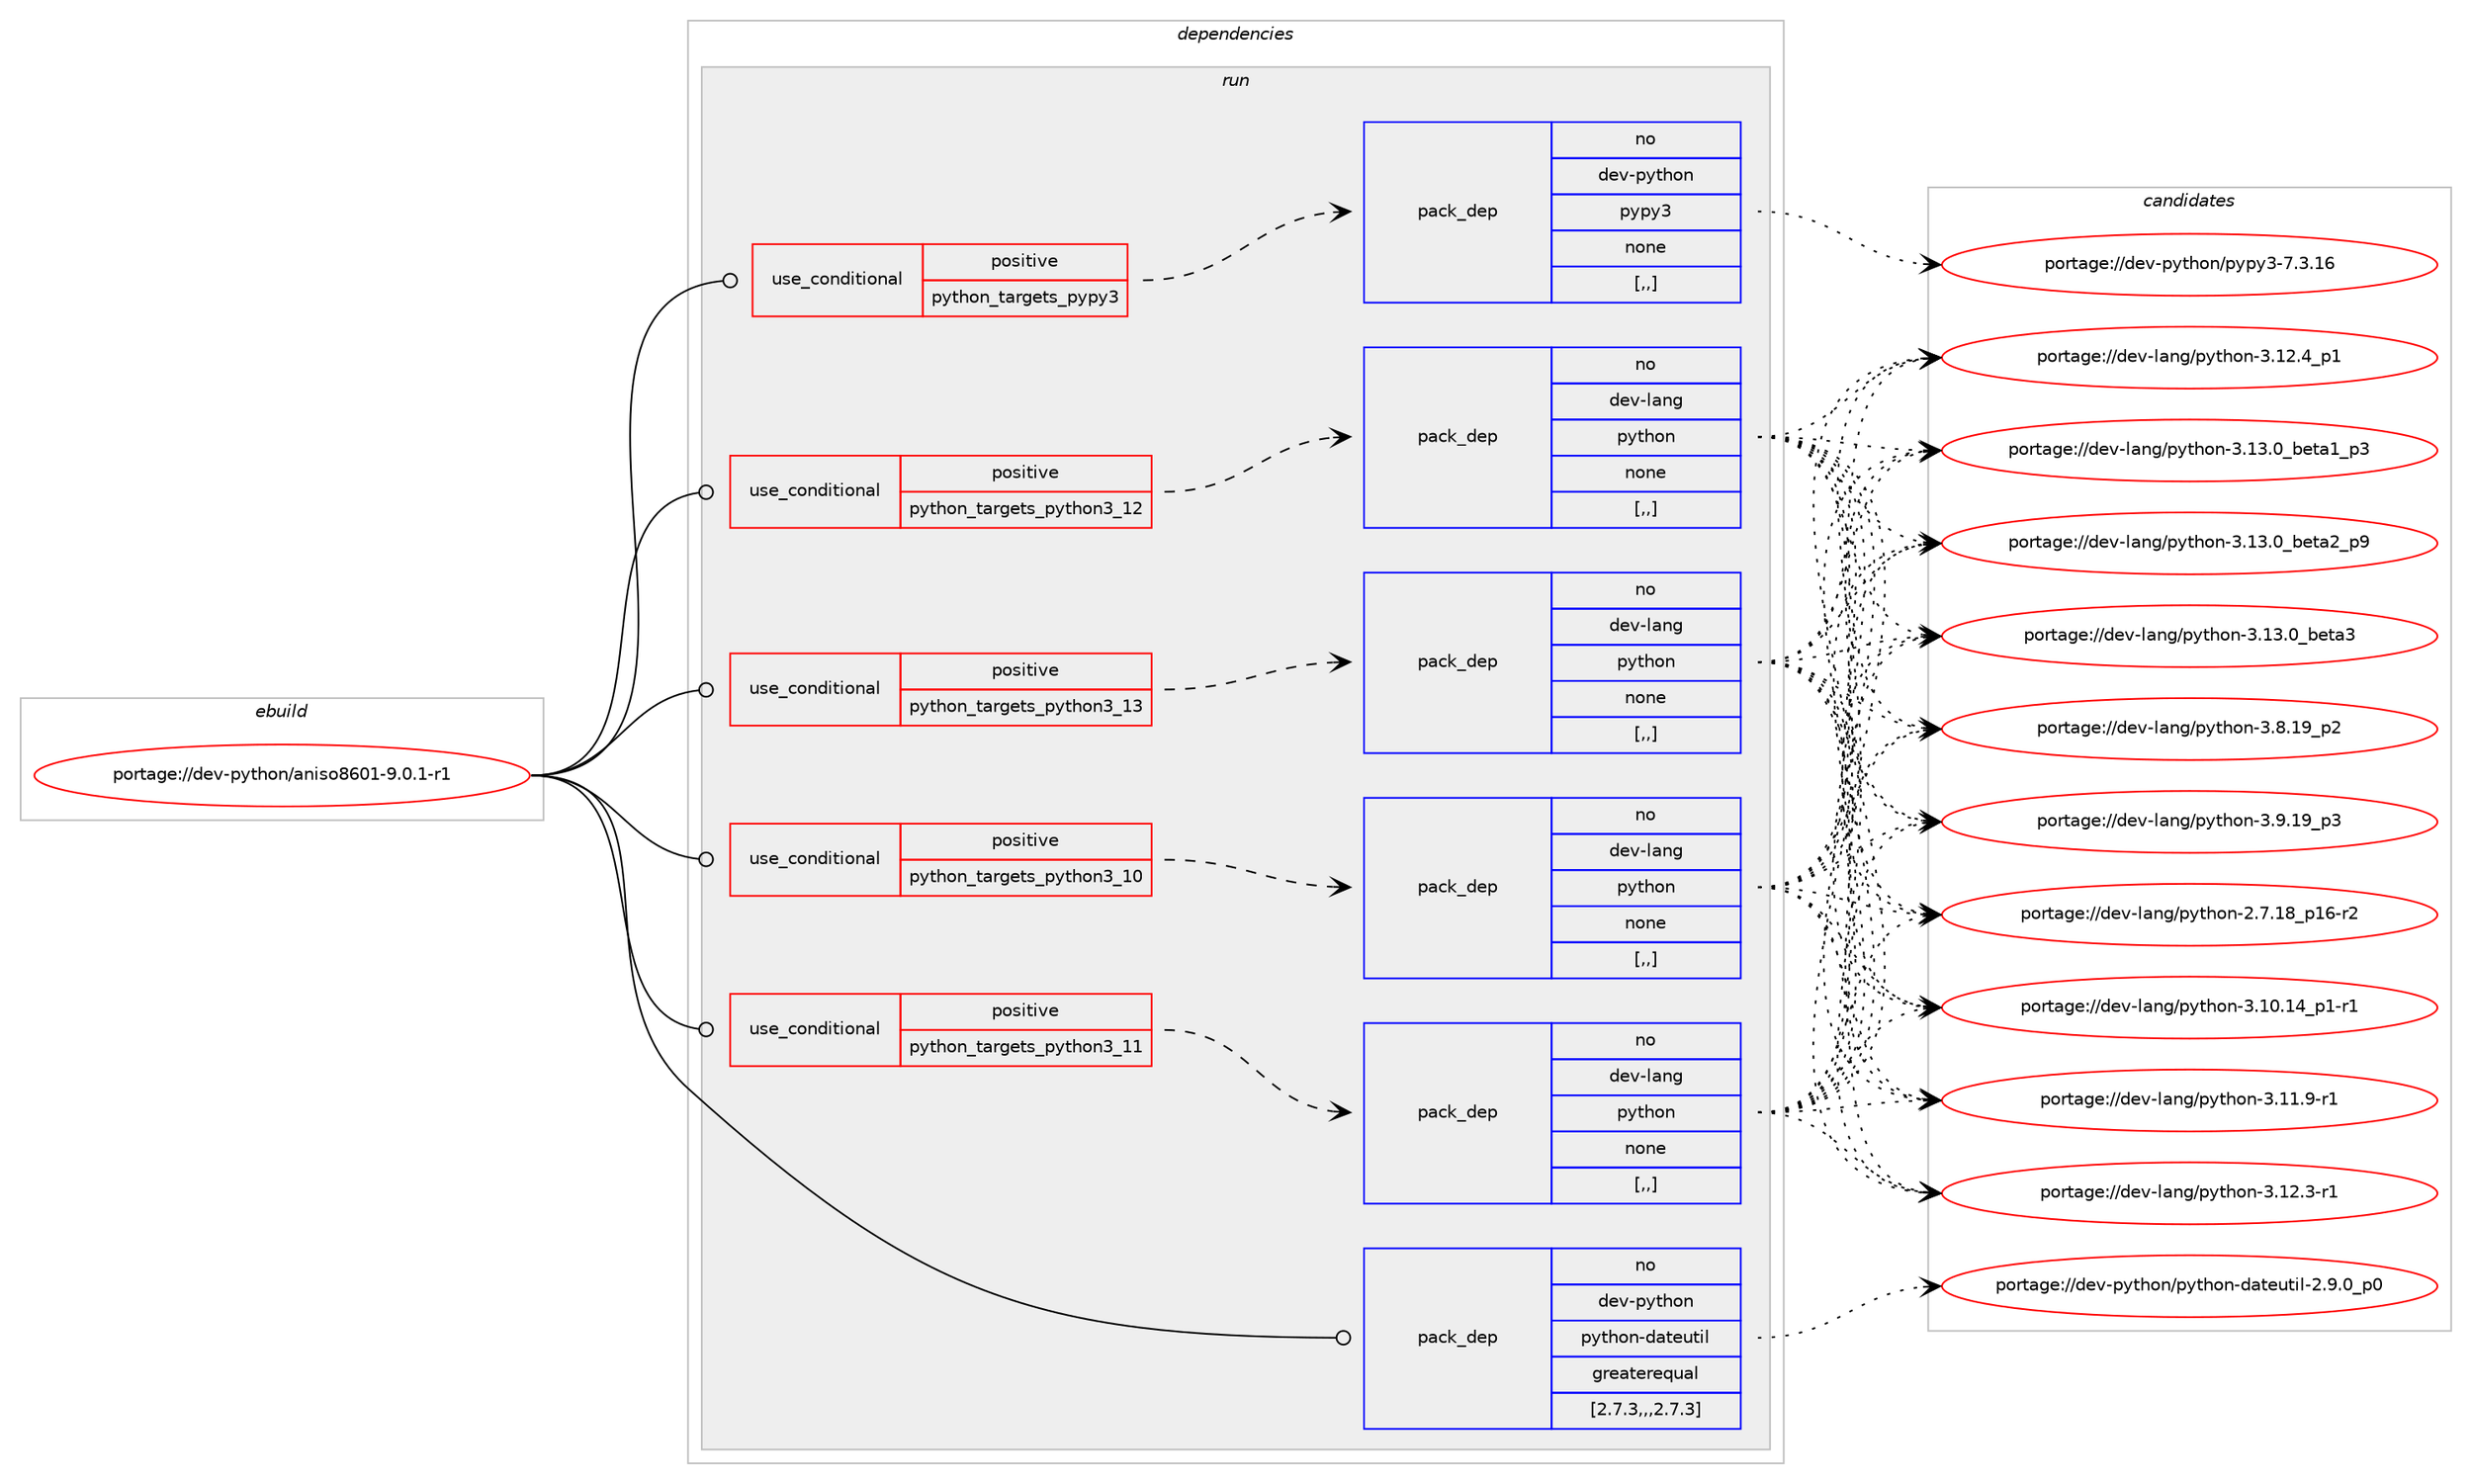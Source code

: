 digraph prolog {

# *************
# Graph options
# *************

newrank=true;
concentrate=true;
compound=true;
graph [rankdir=LR,fontname=Helvetica,fontsize=10,ranksep=1.5];#, ranksep=2.5, nodesep=0.2];
edge  [arrowhead=vee];
node  [fontname=Helvetica,fontsize=10];

# **********
# The ebuild
# **********

subgraph cluster_leftcol {
color=gray;
rank=same;
label=<<i>ebuild</i>>;
id [label="portage://dev-python/aniso8601-9.0.1-r1", color=red, width=4, href="../dev-python/aniso8601-9.0.1-r1.svg"];
}

# ****************
# The dependencies
# ****************

subgraph cluster_midcol {
color=gray;
label=<<i>dependencies</i>>;
subgraph cluster_compile {
fillcolor="#eeeeee";
style=filled;
label=<<i>compile</i>>;
}
subgraph cluster_compileandrun {
fillcolor="#eeeeee";
style=filled;
label=<<i>compile and run</i>>;
}
subgraph cluster_run {
fillcolor="#eeeeee";
style=filled;
label=<<i>run</i>>;
subgraph cond29989 {
dependency138511 [label=<<TABLE BORDER="0" CELLBORDER="1" CELLSPACING="0" CELLPADDING="4"><TR><TD ROWSPAN="3" CELLPADDING="10">use_conditional</TD></TR><TR><TD>positive</TD></TR><TR><TD>python_targets_pypy3</TD></TR></TABLE>>, shape=none, color=red];
subgraph pack107313 {
dependency138512 [label=<<TABLE BORDER="0" CELLBORDER="1" CELLSPACING="0" CELLPADDING="4" WIDTH="220"><TR><TD ROWSPAN="6" CELLPADDING="30">pack_dep</TD></TR><TR><TD WIDTH="110">no</TD></TR><TR><TD>dev-python</TD></TR><TR><TD>pypy3</TD></TR><TR><TD>none</TD></TR><TR><TD>[,,]</TD></TR></TABLE>>, shape=none, color=blue];
}
dependency138511:e -> dependency138512:w [weight=20,style="dashed",arrowhead="vee"];
}
id:e -> dependency138511:w [weight=20,style="solid",arrowhead="odot"];
subgraph cond29990 {
dependency138513 [label=<<TABLE BORDER="0" CELLBORDER="1" CELLSPACING="0" CELLPADDING="4"><TR><TD ROWSPAN="3" CELLPADDING="10">use_conditional</TD></TR><TR><TD>positive</TD></TR><TR><TD>python_targets_python3_10</TD></TR></TABLE>>, shape=none, color=red];
subgraph pack107314 {
dependency138514 [label=<<TABLE BORDER="0" CELLBORDER="1" CELLSPACING="0" CELLPADDING="4" WIDTH="220"><TR><TD ROWSPAN="6" CELLPADDING="30">pack_dep</TD></TR><TR><TD WIDTH="110">no</TD></TR><TR><TD>dev-lang</TD></TR><TR><TD>python</TD></TR><TR><TD>none</TD></TR><TR><TD>[,,]</TD></TR></TABLE>>, shape=none, color=blue];
}
dependency138513:e -> dependency138514:w [weight=20,style="dashed",arrowhead="vee"];
}
id:e -> dependency138513:w [weight=20,style="solid",arrowhead="odot"];
subgraph cond29991 {
dependency138515 [label=<<TABLE BORDER="0" CELLBORDER="1" CELLSPACING="0" CELLPADDING="4"><TR><TD ROWSPAN="3" CELLPADDING="10">use_conditional</TD></TR><TR><TD>positive</TD></TR><TR><TD>python_targets_python3_11</TD></TR></TABLE>>, shape=none, color=red];
subgraph pack107315 {
dependency138516 [label=<<TABLE BORDER="0" CELLBORDER="1" CELLSPACING="0" CELLPADDING="4" WIDTH="220"><TR><TD ROWSPAN="6" CELLPADDING="30">pack_dep</TD></TR><TR><TD WIDTH="110">no</TD></TR><TR><TD>dev-lang</TD></TR><TR><TD>python</TD></TR><TR><TD>none</TD></TR><TR><TD>[,,]</TD></TR></TABLE>>, shape=none, color=blue];
}
dependency138515:e -> dependency138516:w [weight=20,style="dashed",arrowhead="vee"];
}
id:e -> dependency138515:w [weight=20,style="solid",arrowhead="odot"];
subgraph cond29992 {
dependency138517 [label=<<TABLE BORDER="0" CELLBORDER="1" CELLSPACING="0" CELLPADDING="4"><TR><TD ROWSPAN="3" CELLPADDING="10">use_conditional</TD></TR><TR><TD>positive</TD></TR><TR><TD>python_targets_python3_12</TD></TR></TABLE>>, shape=none, color=red];
subgraph pack107316 {
dependency138518 [label=<<TABLE BORDER="0" CELLBORDER="1" CELLSPACING="0" CELLPADDING="4" WIDTH="220"><TR><TD ROWSPAN="6" CELLPADDING="30">pack_dep</TD></TR><TR><TD WIDTH="110">no</TD></TR><TR><TD>dev-lang</TD></TR><TR><TD>python</TD></TR><TR><TD>none</TD></TR><TR><TD>[,,]</TD></TR></TABLE>>, shape=none, color=blue];
}
dependency138517:e -> dependency138518:w [weight=20,style="dashed",arrowhead="vee"];
}
id:e -> dependency138517:w [weight=20,style="solid",arrowhead="odot"];
subgraph cond29993 {
dependency138519 [label=<<TABLE BORDER="0" CELLBORDER="1" CELLSPACING="0" CELLPADDING="4"><TR><TD ROWSPAN="3" CELLPADDING="10">use_conditional</TD></TR><TR><TD>positive</TD></TR><TR><TD>python_targets_python3_13</TD></TR></TABLE>>, shape=none, color=red];
subgraph pack107317 {
dependency138520 [label=<<TABLE BORDER="0" CELLBORDER="1" CELLSPACING="0" CELLPADDING="4" WIDTH="220"><TR><TD ROWSPAN="6" CELLPADDING="30">pack_dep</TD></TR><TR><TD WIDTH="110">no</TD></TR><TR><TD>dev-lang</TD></TR><TR><TD>python</TD></TR><TR><TD>none</TD></TR><TR><TD>[,,]</TD></TR></TABLE>>, shape=none, color=blue];
}
dependency138519:e -> dependency138520:w [weight=20,style="dashed",arrowhead="vee"];
}
id:e -> dependency138519:w [weight=20,style="solid",arrowhead="odot"];
subgraph pack107318 {
dependency138521 [label=<<TABLE BORDER="0" CELLBORDER="1" CELLSPACING="0" CELLPADDING="4" WIDTH="220"><TR><TD ROWSPAN="6" CELLPADDING="30">pack_dep</TD></TR><TR><TD WIDTH="110">no</TD></TR><TR><TD>dev-python</TD></TR><TR><TD>python-dateutil</TD></TR><TR><TD>greaterequal</TD></TR><TR><TD>[2.7.3,,,2.7.3]</TD></TR></TABLE>>, shape=none, color=blue];
}
id:e -> dependency138521:w [weight=20,style="solid",arrowhead="odot"];
}
}

# **************
# The candidates
# **************

subgraph cluster_choices {
rank=same;
color=gray;
label=<<i>candidates</i>>;

subgraph choice107313 {
color=black;
nodesep=1;
choice10010111845112121116104111110471121211121215145554651464954 [label="portage://dev-python/pypy3-7.3.16", color=red, width=4,href="../dev-python/pypy3-7.3.16.svg"];
dependency138512:e -> choice10010111845112121116104111110471121211121215145554651464954:w [style=dotted,weight="100"];
}
subgraph choice107314 {
color=black;
nodesep=1;
choice100101118451089711010347112121116104111110455046554649569511249544511450 [label="portage://dev-lang/python-2.7.18_p16-r2", color=red, width=4,href="../dev-lang/python-2.7.18_p16-r2.svg"];
choice100101118451089711010347112121116104111110455146494846495295112494511449 [label="portage://dev-lang/python-3.10.14_p1-r1", color=red, width=4,href="../dev-lang/python-3.10.14_p1-r1.svg"];
choice100101118451089711010347112121116104111110455146494946574511449 [label="portage://dev-lang/python-3.11.9-r1", color=red, width=4,href="../dev-lang/python-3.11.9-r1.svg"];
choice100101118451089711010347112121116104111110455146495046514511449 [label="portage://dev-lang/python-3.12.3-r1", color=red, width=4,href="../dev-lang/python-3.12.3-r1.svg"];
choice100101118451089711010347112121116104111110455146495046529511249 [label="portage://dev-lang/python-3.12.4_p1", color=red, width=4,href="../dev-lang/python-3.12.4_p1.svg"];
choice10010111845108971101034711212111610411111045514649514648959810111697499511251 [label="portage://dev-lang/python-3.13.0_beta1_p3", color=red, width=4,href="../dev-lang/python-3.13.0_beta1_p3.svg"];
choice10010111845108971101034711212111610411111045514649514648959810111697509511257 [label="portage://dev-lang/python-3.13.0_beta2_p9", color=red, width=4,href="../dev-lang/python-3.13.0_beta2_p9.svg"];
choice1001011184510897110103471121211161041111104551464951464895981011169751 [label="portage://dev-lang/python-3.13.0_beta3", color=red, width=4,href="../dev-lang/python-3.13.0_beta3.svg"];
choice100101118451089711010347112121116104111110455146564649579511250 [label="portage://dev-lang/python-3.8.19_p2", color=red, width=4,href="../dev-lang/python-3.8.19_p2.svg"];
choice100101118451089711010347112121116104111110455146574649579511251 [label="portage://dev-lang/python-3.9.19_p3", color=red, width=4,href="../dev-lang/python-3.9.19_p3.svg"];
dependency138514:e -> choice100101118451089711010347112121116104111110455046554649569511249544511450:w [style=dotted,weight="100"];
dependency138514:e -> choice100101118451089711010347112121116104111110455146494846495295112494511449:w [style=dotted,weight="100"];
dependency138514:e -> choice100101118451089711010347112121116104111110455146494946574511449:w [style=dotted,weight="100"];
dependency138514:e -> choice100101118451089711010347112121116104111110455146495046514511449:w [style=dotted,weight="100"];
dependency138514:e -> choice100101118451089711010347112121116104111110455146495046529511249:w [style=dotted,weight="100"];
dependency138514:e -> choice10010111845108971101034711212111610411111045514649514648959810111697499511251:w [style=dotted,weight="100"];
dependency138514:e -> choice10010111845108971101034711212111610411111045514649514648959810111697509511257:w [style=dotted,weight="100"];
dependency138514:e -> choice1001011184510897110103471121211161041111104551464951464895981011169751:w [style=dotted,weight="100"];
dependency138514:e -> choice100101118451089711010347112121116104111110455146564649579511250:w [style=dotted,weight="100"];
dependency138514:e -> choice100101118451089711010347112121116104111110455146574649579511251:w [style=dotted,weight="100"];
}
subgraph choice107315 {
color=black;
nodesep=1;
choice100101118451089711010347112121116104111110455046554649569511249544511450 [label="portage://dev-lang/python-2.7.18_p16-r2", color=red, width=4,href="../dev-lang/python-2.7.18_p16-r2.svg"];
choice100101118451089711010347112121116104111110455146494846495295112494511449 [label="portage://dev-lang/python-3.10.14_p1-r1", color=red, width=4,href="../dev-lang/python-3.10.14_p1-r1.svg"];
choice100101118451089711010347112121116104111110455146494946574511449 [label="portage://dev-lang/python-3.11.9-r1", color=red, width=4,href="../dev-lang/python-3.11.9-r1.svg"];
choice100101118451089711010347112121116104111110455146495046514511449 [label="portage://dev-lang/python-3.12.3-r1", color=red, width=4,href="../dev-lang/python-3.12.3-r1.svg"];
choice100101118451089711010347112121116104111110455146495046529511249 [label="portage://dev-lang/python-3.12.4_p1", color=red, width=4,href="../dev-lang/python-3.12.4_p1.svg"];
choice10010111845108971101034711212111610411111045514649514648959810111697499511251 [label="portage://dev-lang/python-3.13.0_beta1_p3", color=red, width=4,href="../dev-lang/python-3.13.0_beta1_p3.svg"];
choice10010111845108971101034711212111610411111045514649514648959810111697509511257 [label="portage://dev-lang/python-3.13.0_beta2_p9", color=red, width=4,href="../dev-lang/python-3.13.0_beta2_p9.svg"];
choice1001011184510897110103471121211161041111104551464951464895981011169751 [label="portage://dev-lang/python-3.13.0_beta3", color=red, width=4,href="../dev-lang/python-3.13.0_beta3.svg"];
choice100101118451089711010347112121116104111110455146564649579511250 [label="portage://dev-lang/python-3.8.19_p2", color=red, width=4,href="../dev-lang/python-3.8.19_p2.svg"];
choice100101118451089711010347112121116104111110455146574649579511251 [label="portage://dev-lang/python-3.9.19_p3", color=red, width=4,href="../dev-lang/python-3.9.19_p3.svg"];
dependency138516:e -> choice100101118451089711010347112121116104111110455046554649569511249544511450:w [style=dotted,weight="100"];
dependency138516:e -> choice100101118451089711010347112121116104111110455146494846495295112494511449:w [style=dotted,weight="100"];
dependency138516:e -> choice100101118451089711010347112121116104111110455146494946574511449:w [style=dotted,weight="100"];
dependency138516:e -> choice100101118451089711010347112121116104111110455146495046514511449:w [style=dotted,weight="100"];
dependency138516:e -> choice100101118451089711010347112121116104111110455146495046529511249:w [style=dotted,weight="100"];
dependency138516:e -> choice10010111845108971101034711212111610411111045514649514648959810111697499511251:w [style=dotted,weight="100"];
dependency138516:e -> choice10010111845108971101034711212111610411111045514649514648959810111697509511257:w [style=dotted,weight="100"];
dependency138516:e -> choice1001011184510897110103471121211161041111104551464951464895981011169751:w [style=dotted,weight="100"];
dependency138516:e -> choice100101118451089711010347112121116104111110455146564649579511250:w [style=dotted,weight="100"];
dependency138516:e -> choice100101118451089711010347112121116104111110455146574649579511251:w [style=dotted,weight="100"];
}
subgraph choice107316 {
color=black;
nodesep=1;
choice100101118451089711010347112121116104111110455046554649569511249544511450 [label="portage://dev-lang/python-2.7.18_p16-r2", color=red, width=4,href="../dev-lang/python-2.7.18_p16-r2.svg"];
choice100101118451089711010347112121116104111110455146494846495295112494511449 [label="portage://dev-lang/python-3.10.14_p1-r1", color=red, width=4,href="../dev-lang/python-3.10.14_p1-r1.svg"];
choice100101118451089711010347112121116104111110455146494946574511449 [label="portage://dev-lang/python-3.11.9-r1", color=red, width=4,href="../dev-lang/python-3.11.9-r1.svg"];
choice100101118451089711010347112121116104111110455146495046514511449 [label="portage://dev-lang/python-3.12.3-r1", color=red, width=4,href="../dev-lang/python-3.12.3-r1.svg"];
choice100101118451089711010347112121116104111110455146495046529511249 [label="portage://dev-lang/python-3.12.4_p1", color=red, width=4,href="../dev-lang/python-3.12.4_p1.svg"];
choice10010111845108971101034711212111610411111045514649514648959810111697499511251 [label="portage://dev-lang/python-3.13.0_beta1_p3", color=red, width=4,href="../dev-lang/python-3.13.0_beta1_p3.svg"];
choice10010111845108971101034711212111610411111045514649514648959810111697509511257 [label="portage://dev-lang/python-3.13.0_beta2_p9", color=red, width=4,href="../dev-lang/python-3.13.0_beta2_p9.svg"];
choice1001011184510897110103471121211161041111104551464951464895981011169751 [label="portage://dev-lang/python-3.13.0_beta3", color=red, width=4,href="../dev-lang/python-3.13.0_beta3.svg"];
choice100101118451089711010347112121116104111110455146564649579511250 [label="portage://dev-lang/python-3.8.19_p2", color=red, width=4,href="../dev-lang/python-3.8.19_p2.svg"];
choice100101118451089711010347112121116104111110455146574649579511251 [label="portage://dev-lang/python-3.9.19_p3", color=red, width=4,href="../dev-lang/python-3.9.19_p3.svg"];
dependency138518:e -> choice100101118451089711010347112121116104111110455046554649569511249544511450:w [style=dotted,weight="100"];
dependency138518:e -> choice100101118451089711010347112121116104111110455146494846495295112494511449:w [style=dotted,weight="100"];
dependency138518:e -> choice100101118451089711010347112121116104111110455146494946574511449:w [style=dotted,weight="100"];
dependency138518:e -> choice100101118451089711010347112121116104111110455146495046514511449:w [style=dotted,weight="100"];
dependency138518:e -> choice100101118451089711010347112121116104111110455146495046529511249:w [style=dotted,weight="100"];
dependency138518:e -> choice10010111845108971101034711212111610411111045514649514648959810111697499511251:w [style=dotted,weight="100"];
dependency138518:e -> choice10010111845108971101034711212111610411111045514649514648959810111697509511257:w [style=dotted,weight="100"];
dependency138518:e -> choice1001011184510897110103471121211161041111104551464951464895981011169751:w [style=dotted,weight="100"];
dependency138518:e -> choice100101118451089711010347112121116104111110455146564649579511250:w [style=dotted,weight="100"];
dependency138518:e -> choice100101118451089711010347112121116104111110455146574649579511251:w [style=dotted,weight="100"];
}
subgraph choice107317 {
color=black;
nodesep=1;
choice100101118451089711010347112121116104111110455046554649569511249544511450 [label="portage://dev-lang/python-2.7.18_p16-r2", color=red, width=4,href="../dev-lang/python-2.7.18_p16-r2.svg"];
choice100101118451089711010347112121116104111110455146494846495295112494511449 [label="portage://dev-lang/python-3.10.14_p1-r1", color=red, width=4,href="../dev-lang/python-3.10.14_p1-r1.svg"];
choice100101118451089711010347112121116104111110455146494946574511449 [label="portage://dev-lang/python-3.11.9-r1", color=red, width=4,href="../dev-lang/python-3.11.9-r1.svg"];
choice100101118451089711010347112121116104111110455146495046514511449 [label="portage://dev-lang/python-3.12.3-r1", color=red, width=4,href="../dev-lang/python-3.12.3-r1.svg"];
choice100101118451089711010347112121116104111110455146495046529511249 [label="portage://dev-lang/python-3.12.4_p1", color=red, width=4,href="../dev-lang/python-3.12.4_p1.svg"];
choice10010111845108971101034711212111610411111045514649514648959810111697499511251 [label="portage://dev-lang/python-3.13.0_beta1_p3", color=red, width=4,href="../dev-lang/python-3.13.0_beta1_p3.svg"];
choice10010111845108971101034711212111610411111045514649514648959810111697509511257 [label="portage://dev-lang/python-3.13.0_beta2_p9", color=red, width=4,href="../dev-lang/python-3.13.0_beta2_p9.svg"];
choice1001011184510897110103471121211161041111104551464951464895981011169751 [label="portage://dev-lang/python-3.13.0_beta3", color=red, width=4,href="../dev-lang/python-3.13.0_beta3.svg"];
choice100101118451089711010347112121116104111110455146564649579511250 [label="portage://dev-lang/python-3.8.19_p2", color=red, width=4,href="../dev-lang/python-3.8.19_p2.svg"];
choice100101118451089711010347112121116104111110455146574649579511251 [label="portage://dev-lang/python-3.9.19_p3", color=red, width=4,href="../dev-lang/python-3.9.19_p3.svg"];
dependency138520:e -> choice100101118451089711010347112121116104111110455046554649569511249544511450:w [style=dotted,weight="100"];
dependency138520:e -> choice100101118451089711010347112121116104111110455146494846495295112494511449:w [style=dotted,weight="100"];
dependency138520:e -> choice100101118451089711010347112121116104111110455146494946574511449:w [style=dotted,weight="100"];
dependency138520:e -> choice100101118451089711010347112121116104111110455146495046514511449:w [style=dotted,weight="100"];
dependency138520:e -> choice100101118451089711010347112121116104111110455146495046529511249:w [style=dotted,weight="100"];
dependency138520:e -> choice10010111845108971101034711212111610411111045514649514648959810111697499511251:w [style=dotted,weight="100"];
dependency138520:e -> choice10010111845108971101034711212111610411111045514649514648959810111697509511257:w [style=dotted,weight="100"];
dependency138520:e -> choice1001011184510897110103471121211161041111104551464951464895981011169751:w [style=dotted,weight="100"];
dependency138520:e -> choice100101118451089711010347112121116104111110455146564649579511250:w [style=dotted,weight="100"];
dependency138520:e -> choice100101118451089711010347112121116104111110455146574649579511251:w [style=dotted,weight="100"];
}
subgraph choice107318 {
color=black;
nodesep=1;
choice100101118451121211161041111104711212111610411111045100971161011171161051084550465746489511248 [label="portage://dev-python/python-dateutil-2.9.0_p0", color=red, width=4,href="../dev-python/python-dateutil-2.9.0_p0.svg"];
dependency138521:e -> choice100101118451121211161041111104711212111610411111045100971161011171161051084550465746489511248:w [style=dotted,weight="100"];
}
}

}

